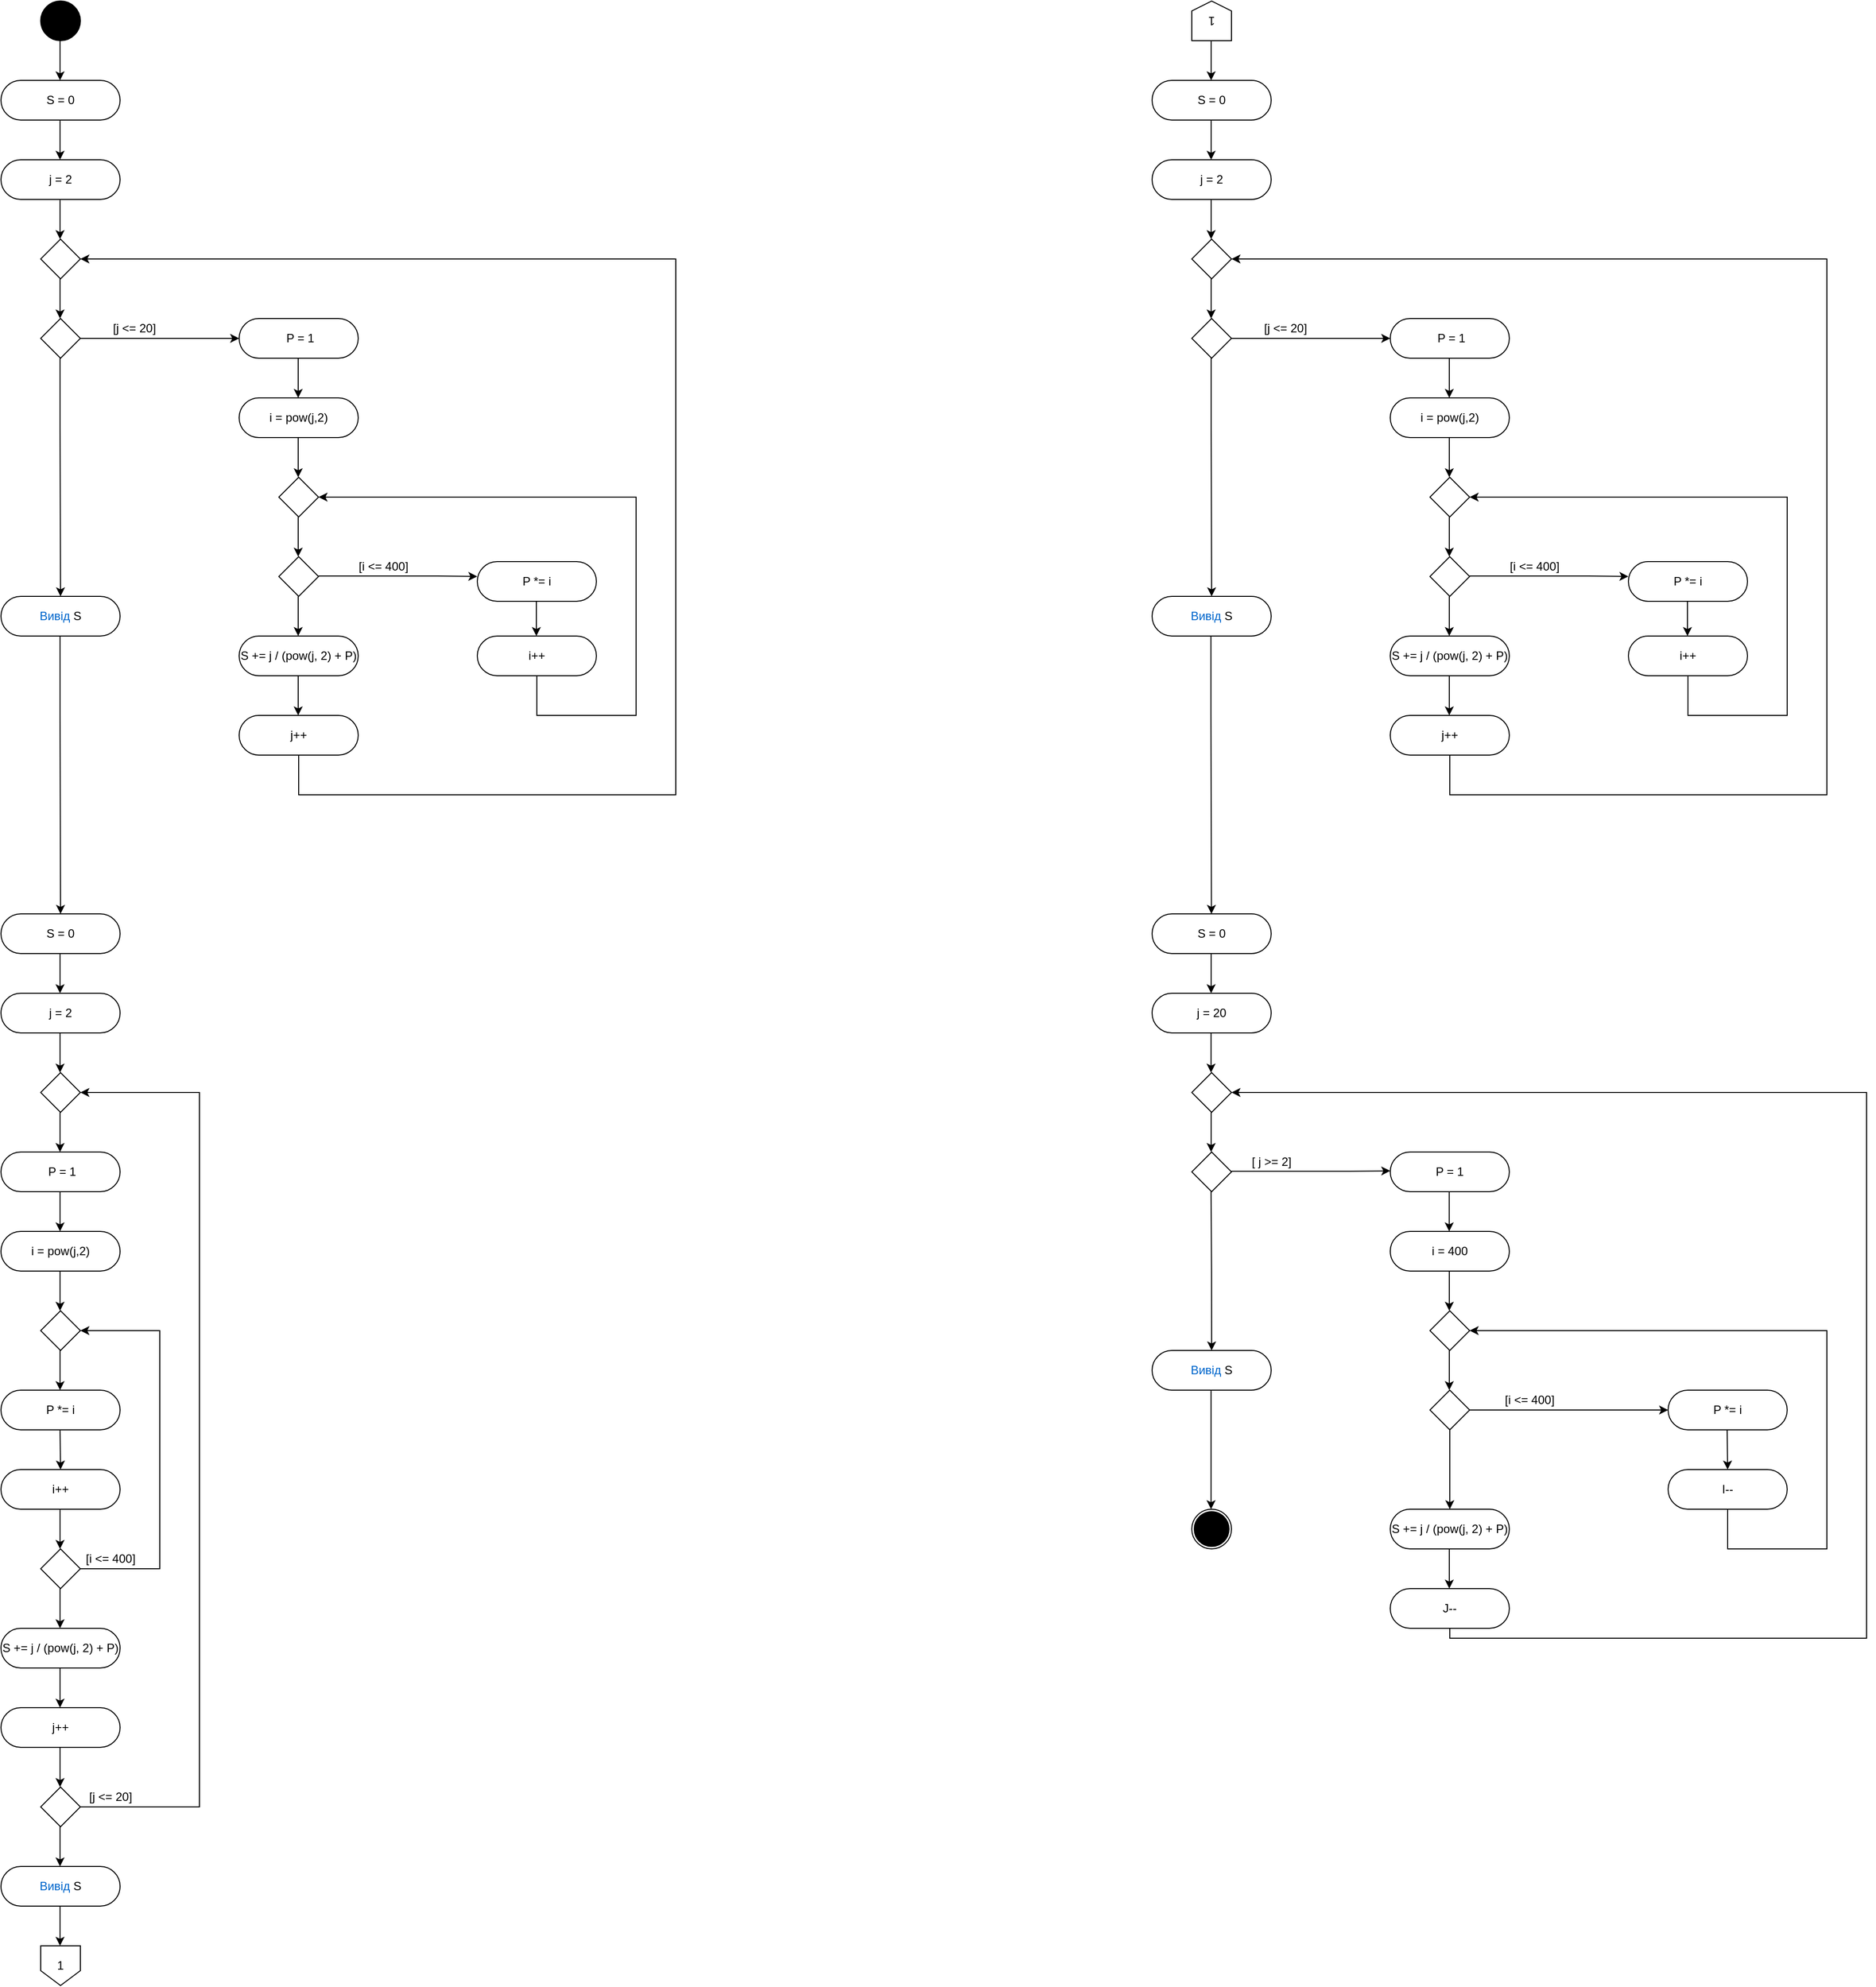<mxfile version="15.4.0" type="device"><diagram id="a9-K6My8Ut_JIAyKdn0h" name="Сторінка-1"><mxGraphModel dx="3408" dy="1976" grid="1" gridSize="10" guides="1" tooltips="1" connect="1" arrows="1" fold="1" page="1" pageScale="1" pageWidth="827" pageHeight="1169" background="#FFFFFF" math="0" shadow="0"><root><mxCell id="0"/><mxCell id="1" parent="0"/><mxCell id="Vi1KYFfJIV9rTQ2x334L-134" value="" style="group" vertex="1" connectable="0" parent="1"><mxGeometry x="280" y="-3.553e-15" width="1880" height="2000" as="geometry"/></mxCell><mxCell id="Vi1KYFfJIV9rTQ2x334L-1" value="" style="ellipse;whiteSpace=wrap;html=1;aspect=fixed;fillColor=#000000;" vertex="1" parent="Vi1KYFfJIV9rTQ2x334L-134"><mxGeometry x="40" y="3.553e-15" width="40" height="40" as="geometry"/></mxCell><mxCell id="Vi1KYFfJIV9rTQ2x334L-2" value="" style="endArrow=classic;html=1;rounded=0;edgeStyle=orthogonalEdgeStyle;" edge="1" parent="Vi1KYFfJIV9rTQ2x334L-134"><mxGeometry width="50" height="50" relative="1" as="geometry"><mxPoint x="59.5" y="40" as="sourcePoint"/><mxPoint x="59.5" y="80" as="targetPoint"/></mxGeometry></mxCell><mxCell id="Vi1KYFfJIV9rTQ2x334L-3" value="S = 0" style="rounded=1;whiteSpace=wrap;html=1;arcSize=50;" vertex="1" parent="Vi1KYFfJIV9rTQ2x334L-134"><mxGeometry y="80" width="120" height="40" as="geometry"/></mxCell><mxCell id="Vi1KYFfJIV9rTQ2x334L-4" value="" style="endArrow=classic;html=1;rounded=0;edgeStyle=orthogonalEdgeStyle;" edge="1" parent="Vi1KYFfJIV9rTQ2x334L-134"><mxGeometry width="50" height="50" relative="1" as="geometry"><mxPoint x="59.5" y="120" as="sourcePoint"/><mxPoint x="59.5" y="160" as="targetPoint"/></mxGeometry></mxCell><mxCell id="Vi1KYFfJIV9rTQ2x334L-5" value="j = 2" style="rounded=1;whiteSpace=wrap;html=1;arcSize=50;" vertex="1" parent="Vi1KYFfJIV9rTQ2x334L-134"><mxGeometry y="160" width="120" height="40" as="geometry"/></mxCell><mxCell id="Vi1KYFfJIV9rTQ2x334L-6" value="" style="endArrow=classic;html=1;rounded=0;edgeStyle=orthogonalEdgeStyle;" edge="1" parent="Vi1KYFfJIV9rTQ2x334L-134"><mxGeometry width="50" height="50" relative="1" as="geometry"><mxPoint x="59.5" y="200" as="sourcePoint"/><mxPoint x="59.5" y="240" as="targetPoint"/></mxGeometry></mxCell><mxCell id="Vi1KYFfJIV9rTQ2x334L-8" value="" style="rhombus;whiteSpace=wrap;html=1;" vertex="1" parent="Vi1KYFfJIV9rTQ2x334L-134"><mxGeometry x="40" y="240" width="40" height="40" as="geometry"/></mxCell><mxCell id="Vi1KYFfJIV9rTQ2x334L-11" value="" style="endArrow=classic;html=1;rounded=0;edgeStyle=orthogonalEdgeStyle;" edge="1" parent="Vi1KYFfJIV9rTQ2x334L-134"><mxGeometry width="50" height="50" relative="1" as="geometry"><mxPoint x="59.5" y="280" as="sourcePoint"/><mxPoint x="59.5" y="320" as="targetPoint"/></mxGeometry></mxCell><mxCell id="Vi1KYFfJIV9rTQ2x334L-12" value="" style="rhombus;whiteSpace=wrap;html=1;" vertex="1" parent="Vi1KYFfJIV9rTQ2x334L-134"><mxGeometry x="40" y="320" width="40" height="40" as="geometry"/></mxCell><mxCell id="Vi1KYFfJIV9rTQ2x334L-13" value="" style="endArrow=classic;html=1;rounded=0;edgeStyle=orthogonalEdgeStyle;" edge="1" parent="Vi1KYFfJIV9rTQ2x334L-134"><mxGeometry width="50" height="50" relative="1" as="geometry"><mxPoint x="80" y="340" as="sourcePoint"/><mxPoint x="240" y="340" as="targetPoint"/></mxGeometry></mxCell><mxCell id="Vi1KYFfJIV9rTQ2x334L-14" value="[j &amp;lt;= 20]" style="text;html=1;align=center;verticalAlign=middle;resizable=0;points=[];autosize=1;strokeColor=none;fillColor=none;" vertex="1" parent="Vi1KYFfJIV9rTQ2x334L-134"><mxGeometry x="104" y="320" width="60" height="20" as="geometry"/></mxCell><mxCell id="Vi1KYFfJIV9rTQ2x334L-15" value="&amp;nbsp;P = 1" style="rounded=1;whiteSpace=wrap;html=1;arcSize=50;" vertex="1" parent="Vi1KYFfJIV9rTQ2x334L-134"><mxGeometry x="240" y="320" width="120" height="40" as="geometry"/></mxCell><mxCell id="Vi1KYFfJIV9rTQ2x334L-16" value="" style="endArrow=classic;html=1;rounded=0;edgeStyle=orthogonalEdgeStyle;" edge="1" parent="Vi1KYFfJIV9rTQ2x334L-134"><mxGeometry width="50" height="50" relative="1" as="geometry"><mxPoint x="299.5" y="360" as="sourcePoint"/><mxPoint x="299.5" y="400" as="targetPoint"/></mxGeometry></mxCell><mxCell id="Vi1KYFfJIV9rTQ2x334L-17" value="i = pow(j,2)" style="rounded=1;whiteSpace=wrap;html=1;arcSize=50;" vertex="1" parent="Vi1KYFfJIV9rTQ2x334L-134"><mxGeometry x="240" y="400" width="120" height="40" as="geometry"/></mxCell><mxCell id="Vi1KYFfJIV9rTQ2x334L-18" value="" style="endArrow=classic;html=1;rounded=0;edgeStyle=orthogonalEdgeStyle;" edge="1" parent="Vi1KYFfJIV9rTQ2x334L-134"><mxGeometry width="50" height="50" relative="1" as="geometry"><mxPoint x="299.5" y="440" as="sourcePoint"/><mxPoint x="299.5" y="480" as="targetPoint"/></mxGeometry></mxCell><mxCell id="Vi1KYFfJIV9rTQ2x334L-19" value="" style="rhombus;whiteSpace=wrap;html=1;" vertex="1" parent="Vi1KYFfJIV9rTQ2x334L-134"><mxGeometry x="280" y="480" width="40" height="40" as="geometry"/></mxCell><mxCell id="Vi1KYFfJIV9rTQ2x334L-20" value="" style="endArrow=classic;html=1;rounded=0;edgeStyle=orthogonalEdgeStyle;" edge="1" parent="Vi1KYFfJIV9rTQ2x334L-134"><mxGeometry width="50" height="50" relative="1" as="geometry"><mxPoint x="299.5" y="520" as="sourcePoint"/><mxPoint x="299.5" y="560" as="targetPoint"/></mxGeometry></mxCell><mxCell id="Vi1KYFfJIV9rTQ2x334L-21" value="" style="rhombus;whiteSpace=wrap;html=1;" vertex="1" parent="Vi1KYFfJIV9rTQ2x334L-134"><mxGeometry x="280" y="560" width="40" height="40" as="geometry"/></mxCell><mxCell id="Vi1KYFfJIV9rTQ2x334L-22" value="" style="endArrow=classic;html=1;rounded=0;edgeStyle=orthogonalEdgeStyle;" edge="1" parent="Vi1KYFfJIV9rTQ2x334L-134"><mxGeometry width="50" height="50" relative="1" as="geometry"><mxPoint x="320" y="579.5" as="sourcePoint"/><mxPoint x="480" y="580" as="targetPoint"/><Array as="points"><mxPoint x="440" y="580"/><mxPoint x="440" y="580"/></Array></mxGeometry></mxCell><mxCell id="Vi1KYFfJIV9rTQ2x334L-23" value="[i &amp;lt;= 400]" style="text;html=1;align=center;verticalAlign=middle;resizable=0;points=[];autosize=1;strokeColor=none;fillColor=none;" vertex="1" parent="Vi1KYFfJIV9rTQ2x334L-134"><mxGeometry x="350" y="560" width="70" height="20" as="geometry"/></mxCell><mxCell id="Vi1KYFfJIV9rTQ2x334L-24" value="P *= i" style="rounded=1;whiteSpace=wrap;html=1;arcSize=50;" vertex="1" parent="Vi1KYFfJIV9rTQ2x334L-134"><mxGeometry x="480" y="565" width="120" height="40" as="geometry"/></mxCell><mxCell id="Vi1KYFfJIV9rTQ2x334L-25" value="" style="endArrow=classic;html=1;rounded=0;edgeStyle=orthogonalEdgeStyle;" edge="1" parent="Vi1KYFfJIV9rTQ2x334L-134"><mxGeometry width="50" height="50" relative="1" as="geometry"><mxPoint x="539.5" y="605" as="sourcePoint"/><mxPoint x="539.5" y="640" as="targetPoint"/></mxGeometry></mxCell><mxCell id="Vi1KYFfJIV9rTQ2x334L-26" value="i++" style="rounded=1;whiteSpace=wrap;html=1;arcSize=50;" vertex="1" parent="Vi1KYFfJIV9rTQ2x334L-134"><mxGeometry x="480" y="640" width="120" height="40" as="geometry"/></mxCell><mxCell id="Vi1KYFfJIV9rTQ2x334L-27" value="" style="endArrow=classic;html=1;rounded=0;edgeStyle=orthogonalEdgeStyle;exitX=0.5;exitY=1;exitDx=0;exitDy=0;entryX=1;entryY=0.5;entryDx=0;entryDy=0;" edge="1" parent="Vi1KYFfJIV9rTQ2x334L-134" source="Vi1KYFfJIV9rTQ2x334L-26" target="Vi1KYFfJIV9rTQ2x334L-19"><mxGeometry width="50" height="50" relative="1" as="geometry"><mxPoint x="560" y="730" as="sourcePoint"/><mxPoint x="630" y="500" as="targetPoint"/><Array as="points"><mxPoint x="540" y="720"/><mxPoint x="640" y="720"/><mxPoint x="640" y="500"/></Array></mxGeometry></mxCell><mxCell id="Vi1KYFfJIV9rTQ2x334L-28" value="" style="endArrow=classic;html=1;rounded=0;edgeStyle=orthogonalEdgeStyle;" edge="1" parent="Vi1KYFfJIV9rTQ2x334L-134"><mxGeometry width="50" height="50" relative="1" as="geometry"><mxPoint x="299.5" y="600" as="sourcePoint"/><mxPoint x="299.5" y="640" as="targetPoint"/></mxGeometry></mxCell><mxCell id="Vi1KYFfJIV9rTQ2x334L-29" value="S += j / (pow(j, 2) + P)" style="rounded=1;whiteSpace=wrap;html=1;arcSize=50;" vertex="1" parent="Vi1KYFfJIV9rTQ2x334L-134"><mxGeometry x="240" y="640" width="120" height="40" as="geometry"/></mxCell><mxCell id="Vi1KYFfJIV9rTQ2x334L-30" value="" style="endArrow=classic;html=1;rounded=0;edgeStyle=orthogonalEdgeStyle;" edge="1" parent="Vi1KYFfJIV9rTQ2x334L-134"><mxGeometry width="50" height="50" relative="1" as="geometry"><mxPoint x="299.5" y="680" as="sourcePoint"/><mxPoint x="299.5" y="720" as="targetPoint"/></mxGeometry></mxCell><mxCell id="Vi1KYFfJIV9rTQ2x334L-31" value="j++" style="rounded=1;whiteSpace=wrap;html=1;arcSize=50;" vertex="1" parent="Vi1KYFfJIV9rTQ2x334L-134"><mxGeometry x="240" y="720" width="120" height="40" as="geometry"/></mxCell><mxCell id="Vi1KYFfJIV9rTQ2x334L-32" value="" style="endArrow=classic;html=1;rounded=0;edgeStyle=orthogonalEdgeStyle;entryX=1;entryY=0.5;entryDx=0;entryDy=0;" edge="1" parent="Vi1KYFfJIV9rTQ2x334L-134" target="Vi1KYFfJIV9rTQ2x334L-8"><mxGeometry width="50" height="50" relative="1" as="geometry"><mxPoint x="300" y="760" as="sourcePoint"/><mxPoint x="680" y="260" as="targetPoint"/><Array as="points"><mxPoint x="300" y="800"/><mxPoint x="680" y="800"/><mxPoint x="680" y="260"/></Array></mxGeometry></mxCell><mxCell id="Vi1KYFfJIV9rTQ2x334L-33" value="" style="endArrow=classic;html=1;rounded=0;edgeStyle=orthogonalEdgeStyle;" edge="1" parent="Vi1KYFfJIV9rTQ2x334L-134"><mxGeometry width="50" height="50" relative="1" as="geometry"><mxPoint x="59.5" y="360" as="sourcePoint"/><mxPoint x="60" y="600" as="targetPoint"/><Array as="points"><mxPoint x="60" y="430"/><mxPoint x="60" y="430"/></Array></mxGeometry></mxCell><mxCell id="Vi1KYFfJIV9rTQ2x334L-34" value="&lt;font color=&quot;#0066cc&quot;&gt;Вивід &lt;/font&gt;S" style="rounded=1;whiteSpace=wrap;html=1;arcSize=50;" vertex="1" parent="Vi1KYFfJIV9rTQ2x334L-134"><mxGeometry y="600" width="120" height="40" as="geometry"/></mxCell><mxCell id="Vi1KYFfJIV9rTQ2x334L-35" value="" style="endArrow=classic;html=1;rounded=0;edgeStyle=orthogonalEdgeStyle;" edge="1" parent="Vi1KYFfJIV9rTQ2x334L-134"><mxGeometry width="50" height="50" relative="1" as="geometry"><mxPoint x="59.5" y="640" as="sourcePoint"/><mxPoint x="60" y="920" as="targetPoint"/><Array as="points"><mxPoint x="60" y="720"/><mxPoint x="60" y="720"/></Array></mxGeometry></mxCell><mxCell id="Vi1KYFfJIV9rTQ2x334L-36" value="S = 0" style="rounded=1;whiteSpace=wrap;html=1;arcSize=50;" vertex="1" parent="Vi1KYFfJIV9rTQ2x334L-134"><mxGeometry y="920" width="120" height="40" as="geometry"/></mxCell><mxCell id="Vi1KYFfJIV9rTQ2x334L-37" value="" style="endArrow=classic;html=1;rounded=0;edgeStyle=orthogonalEdgeStyle;" edge="1" parent="Vi1KYFfJIV9rTQ2x334L-134"><mxGeometry width="50" height="50" relative="1" as="geometry"><mxPoint x="59.5" y="960" as="sourcePoint"/><mxPoint x="59.5" y="1000" as="targetPoint"/></mxGeometry></mxCell><mxCell id="Vi1KYFfJIV9rTQ2x334L-38" value="j = 2" style="rounded=1;whiteSpace=wrap;html=1;arcSize=50;" vertex="1" parent="Vi1KYFfJIV9rTQ2x334L-134"><mxGeometry y="1000" width="120" height="40" as="geometry"/></mxCell><mxCell id="Vi1KYFfJIV9rTQ2x334L-39" value="" style="endArrow=classic;html=1;rounded=0;edgeStyle=orthogonalEdgeStyle;" edge="1" parent="Vi1KYFfJIV9rTQ2x334L-134"><mxGeometry width="50" height="50" relative="1" as="geometry"><mxPoint x="59.5" y="1040" as="sourcePoint"/><mxPoint x="59.5" y="1080" as="targetPoint"/></mxGeometry></mxCell><mxCell id="Vi1KYFfJIV9rTQ2x334L-40" value="" style="rhombus;whiteSpace=wrap;html=1;" vertex="1" parent="Vi1KYFfJIV9rTQ2x334L-134"><mxGeometry x="40" y="1080" width="40" height="40" as="geometry"/></mxCell><mxCell id="Vi1KYFfJIV9rTQ2x334L-42" value="" style="endArrow=classic;html=1;rounded=0;edgeStyle=orthogonalEdgeStyle;" edge="1" parent="Vi1KYFfJIV9rTQ2x334L-134"><mxGeometry width="50" height="50" relative="1" as="geometry"><mxPoint x="59.5" y="1120" as="sourcePoint"/><mxPoint x="59.5" y="1160" as="targetPoint"/></mxGeometry></mxCell><mxCell id="Vi1KYFfJIV9rTQ2x334L-43" value="&amp;nbsp;P = 1" style="rounded=1;whiteSpace=wrap;html=1;arcSize=50;" vertex="1" parent="Vi1KYFfJIV9rTQ2x334L-134"><mxGeometry y="1160" width="120" height="40" as="geometry"/></mxCell><mxCell id="Vi1KYFfJIV9rTQ2x334L-44" value="" style="endArrow=classic;html=1;rounded=0;edgeStyle=orthogonalEdgeStyle;" edge="1" parent="Vi1KYFfJIV9rTQ2x334L-134"><mxGeometry width="50" height="50" relative="1" as="geometry"><mxPoint x="59.5" y="1200" as="sourcePoint"/><mxPoint x="59.5" y="1240" as="targetPoint"/></mxGeometry></mxCell><mxCell id="Vi1KYFfJIV9rTQ2x334L-45" value="i = pow(j,2)" style="rounded=1;whiteSpace=wrap;html=1;arcSize=50;" vertex="1" parent="Vi1KYFfJIV9rTQ2x334L-134"><mxGeometry y="1240" width="120" height="40" as="geometry"/></mxCell><mxCell id="Vi1KYFfJIV9rTQ2x334L-46" value="" style="endArrow=classic;html=1;rounded=0;edgeStyle=orthogonalEdgeStyle;" edge="1" parent="Vi1KYFfJIV9rTQ2x334L-134"><mxGeometry width="50" height="50" relative="1" as="geometry"><mxPoint x="59.5" y="1280" as="sourcePoint"/><mxPoint x="59.5" y="1320" as="targetPoint"/></mxGeometry></mxCell><mxCell id="Vi1KYFfJIV9rTQ2x334L-47" value="" style="rhombus;whiteSpace=wrap;html=1;" vertex="1" parent="Vi1KYFfJIV9rTQ2x334L-134"><mxGeometry x="40" y="1320" width="40" height="40" as="geometry"/></mxCell><mxCell id="Vi1KYFfJIV9rTQ2x334L-48" value="P *= i" style="rounded=1;whiteSpace=wrap;html=1;arcSize=50;" vertex="1" parent="Vi1KYFfJIV9rTQ2x334L-134"><mxGeometry y="1400" width="120" height="40" as="geometry"/></mxCell><mxCell id="Vi1KYFfJIV9rTQ2x334L-49" value="" style="endArrow=classic;html=1;rounded=0;edgeStyle=orthogonalEdgeStyle;entryX=0.5;entryY=0;entryDx=0;entryDy=0;" edge="1" parent="Vi1KYFfJIV9rTQ2x334L-134" target="Vi1KYFfJIV9rTQ2x334L-50"><mxGeometry width="50" height="50" relative="1" as="geometry"><mxPoint x="59.5" y="1440" as="sourcePoint"/><mxPoint x="59.5" y="1475" as="targetPoint"/></mxGeometry></mxCell><mxCell id="Vi1KYFfJIV9rTQ2x334L-50" value="i++" style="rounded=1;whiteSpace=wrap;html=1;arcSize=50;" vertex="1" parent="Vi1KYFfJIV9rTQ2x334L-134"><mxGeometry y="1480" width="120" height="40" as="geometry"/></mxCell><mxCell id="Vi1KYFfJIV9rTQ2x334L-51" value="" style="endArrow=classic;html=1;rounded=0;edgeStyle=orthogonalEdgeStyle;" edge="1" parent="Vi1KYFfJIV9rTQ2x334L-134"><mxGeometry width="50" height="50" relative="1" as="geometry"><mxPoint x="59.5" y="1360" as="sourcePoint"/><mxPoint x="59.5" y="1400" as="targetPoint"/></mxGeometry></mxCell><mxCell id="Vi1KYFfJIV9rTQ2x334L-52" value="" style="endArrow=classic;html=1;rounded=0;edgeStyle=orthogonalEdgeStyle;" edge="1" parent="Vi1KYFfJIV9rTQ2x334L-134"><mxGeometry width="50" height="50" relative="1" as="geometry"><mxPoint x="59.5" y="1520" as="sourcePoint"/><mxPoint x="59.5" y="1560" as="targetPoint"/></mxGeometry></mxCell><mxCell id="Vi1KYFfJIV9rTQ2x334L-53" value="" style="rhombus;whiteSpace=wrap;html=1;" vertex="1" parent="Vi1KYFfJIV9rTQ2x334L-134"><mxGeometry x="40" y="1560" width="40" height="40" as="geometry"/></mxCell><mxCell id="Vi1KYFfJIV9rTQ2x334L-54" value="" style="endArrow=classic;html=1;rounded=0;edgeStyle=orthogonalEdgeStyle;entryX=1;entryY=0.5;entryDx=0;entryDy=0;" edge="1" parent="Vi1KYFfJIV9rTQ2x334L-134" target="Vi1KYFfJIV9rTQ2x334L-47"><mxGeometry width="50" height="50" relative="1" as="geometry"><mxPoint x="80" y="1580" as="sourcePoint"/><mxPoint x="130" y="1530" as="targetPoint"/><Array as="points"><mxPoint x="160" y="1580"/><mxPoint x="160" y="1340"/></Array></mxGeometry></mxCell><mxCell id="Vi1KYFfJIV9rTQ2x334L-55" value="[i &amp;lt;= 400]" style="text;html=1;align=center;verticalAlign=middle;resizable=0;points=[];autosize=1;strokeColor=none;fillColor=none;" vertex="1" parent="Vi1KYFfJIV9rTQ2x334L-134"><mxGeometry x="75" y="1560" width="70" height="20" as="geometry"/></mxCell><mxCell id="Vi1KYFfJIV9rTQ2x334L-56" value="" style="endArrow=classic;html=1;rounded=0;edgeStyle=orthogonalEdgeStyle;" edge="1" parent="Vi1KYFfJIV9rTQ2x334L-134"><mxGeometry width="50" height="50" relative="1" as="geometry"><mxPoint x="59.5" y="1600" as="sourcePoint"/><mxPoint x="59.5" y="1640" as="targetPoint"/></mxGeometry></mxCell><mxCell id="Vi1KYFfJIV9rTQ2x334L-57" value="S += j / (pow(j, 2) + P)" style="rounded=1;whiteSpace=wrap;html=1;arcSize=50;" vertex="1" parent="Vi1KYFfJIV9rTQ2x334L-134"><mxGeometry y="1640" width="120" height="40" as="geometry"/></mxCell><mxCell id="Vi1KYFfJIV9rTQ2x334L-58" value="" style="endArrow=classic;html=1;rounded=0;edgeStyle=orthogonalEdgeStyle;" edge="1" parent="Vi1KYFfJIV9rTQ2x334L-134"><mxGeometry width="50" height="50" relative="1" as="geometry"><mxPoint x="59.5" y="1680" as="sourcePoint"/><mxPoint x="59.5" y="1720" as="targetPoint"/></mxGeometry></mxCell><mxCell id="Vi1KYFfJIV9rTQ2x334L-59" value="j++" style="rounded=1;whiteSpace=wrap;html=1;arcSize=50;" vertex="1" parent="Vi1KYFfJIV9rTQ2x334L-134"><mxGeometry y="1720" width="120" height="40" as="geometry"/></mxCell><mxCell id="Vi1KYFfJIV9rTQ2x334L-60" value="" style="endArrow=classic;html=1;rounded=0;edgeStyle=orthogonalEdgeStyle;" edge="1" parent="Vi1KYFfJIV9rTQ2x334L-134"><mxGeometry width="50" height="50" relative="1" as="geometry"><mxPoint x="59.5" y="1760" as="sourcePoint"/><mxPoint x="59.5" y="1800" as="targetPoint"/></mxGeometry></mxCell><mxCell id="Vi1KYFfJIV9rTQ2x334L-61" value="" style="rhombus;whiteSpace=wrap;html=1;" vertex="1" parent="Vi1KYFfJIV9rTQ2x334L-134"><mxGeometry x="40" y="1800" width="40" height="40" as="geometry"/></mxCell><mxCell id="Vi1KYFfJIV9rTQ2x334L-62" value="[j &amp;lt;= 20]" style="text;html=1;align=center;verticalAlign=middle;resizable=0;points=[];autosize=1;strokeColor=none;fillColor=none;" vertex="1" parent="Vi1KYFfJIV9rTQ2x334L-134"><mxGeometry x="80" y="1800" width="60" height="20" as="geometry"/></mxCell><mxCell id="Vi1KYFfJIV9rTQ2x334L-63" value="" style="endArrow=classic;html=1;rounded=0;edgeStyle=orthogonalEdgeStyle;entryX=1;entryY=0.5;entryDx=0;entryDy=0;" edge="1" parent="Vi1KYFfJIV9rTQ2x334L-134" target="Vi1KYFfJIV9rTQ2x334L-40"><mxGeometry width="50" height="50" relative="1" as="geometry"><mxPoint x="80" y="1820" as="sourcePoint"/><mxPoint x="130" y="1770" as="targetPoint"/><Array as="points"><mxPoint x="200" y="1820"/><mxPoint x="200" y="1100"/></Array></mxGeometry></mxCell><mxCell id="Vi1KYFfJIV9rTQ2x334L-64" value="&lt;font color=&quot;#0066cc&quot;&gt;Вивід &lt;/font&gt;S" style="rounded=1;whiteSpace=wrap;html=1;arcSize=50;" vertex="1" parent="Vi1KYFfJIV9rTQ2x334L-134"><mxGeometry y="1880" width="120" height="40" as="geometry"/></mxCell><mxCell id="Vi1KYFfJIV9rTQ2x334L-66" value="" style="endArrow=classic;html=1;rounded=0;edgeStyle=orthogonalEdgeStyle;" edge="1" parent="Vi1KYFfJIV9rTQ2x334L-134"><mxGeometry width="50" height="50" relative="1" as="geometry"><mxPoint x="59.5" y="1840" as="sourcePoint"/><mxPoint x="59.5" y="1880" as="targetPoint"/></mxGeometry></mxCell><mxCell id="Vi1KYFfJIV9rTQ2x334L-67" value="" style="endArrow=classic;html=1;rounded=0;edgeStyle=orthogonalEdgeStyle;" edge="1" parent="Vi1KYFfJIV9rTQ2x334L-134"><mxGeometry width="50" height="50" relative="1" as="geometry"><mxPoint x="59.5" y="1920" as="sourcePoint"/><mxPoint x="59.5" y="1960" as="targetPoint"/></mxGeometry></mxCell><mxCell id="Vi1KYFfJIV9rTQ2x334L-68" value="1" style="shape=offPageConnector;whiteSpace=wrap;html=1;" vertex="1" parent="Vi1KYFfJIV9rTQ2x334L-134"><mxGeometry x="40" y="1960" width="40" height="40" as="geometry"/></mxCell><mxCell id="Vi1KYFfJIV9rTQ2x334L-69" value="1" style="shape=offPageConnector;whiteSpace=wrap;html=1;size=0.25;rotation=-180;" vertex="1" parent="Vi1KYFfJIV9rTQ2x334L-134"><mxGeometry x="1200" y="3.553e-15" width="40" height="40" as="geometry"/></mxCell><mxCell id="Vi1KYFfJIV9rTQ2x334L-70" value="" style="endArrow=classic;html=1;rounded=0;edgeStyle=orthogonalEdgeStyle;" edge="1" parent="Vi1KYFfJIV9rTQ2x334L-134"><mxGeometry width="50" height="50" relative="1" as="geometry"><mxPoint x="1219.5" y="40" as="sourcePoint"/><mxPoint x="1219.5" y="80" as="targetPoint"/></mxGeometry></mxCell><mxCell id="Vi1KYFfJIV9rTQ2x334L-71" value="S = 0" style="rounded=1;whiteSpace=wrap;html=1;arcSize=50;" vertex="1" parent="Vi1KYFfJIV9rTQ2x334L-134"><mxGeometry x="1160" y="80" width="120" height="40" as="geometry"/></mxCell><mxCell id="Vi1KYFfJIV9rTQ2x334L-72" value="" style="endArrow=classic;html=1;rounded=0;edgeStyle=orthogonalEdgeStyle;" edge="1" parent="Vi1KYFfJIV9rTQ2x334L-134"><mxGeometry width="50" height="50" relative="1" as="geometry"><mxPoint x="1219.5" y="120" as="sourcePoint"/><mxPoint x="1219.5" y="160" as="targetPoint"/></mxGeometry></mxCell><mxCell id="Vi1KYFfJIV9rTQ2x334L-73" value="j = 2" style="rounded=1;whiteSpace=wrap;html=1;arcSize=50;" vertex="1" parent="Vi1KYFfJIV9rTQ2x334L-134"><mxGeometry x="1160" y="160" width="120" height="40" as="geometry"/></mxCell><mxCell id="Vi1KYFfJIV9rTQ2x334L-74" value="" style="endArrow=classic;html=1;rounded=0;edgeStyle=orthogonalEdgeStyle;" edge="1" parent="Vi1KYFfJIV9rTQ2x334L-134"><mxGeometry width="50" height="50" relative="1" as="geometry"><mxPoint x="1219.5" y="200" as="sourcePoint"/><mxPoint x="1219.5" y="240" as="targetPoint"/></mxGeometry></mxCell><mxCell id="Vi1KYFfJIV9rTQ2x334L-75" value="" style="rhombus;whiteSpace=wrap;html=1;" vertex="1" parent="Vi1KYFfJIV9rTQ2x334L-134"><mxGeometry x="1200" y="240" width="40" height="40" as="geometry"/></mxCell><mxCell id="Vi1KYFfJIV9rTQ2x334L-76" value="" style="endArrow=classic;html=1;rounded=0;edgeStyle=orthogonalEdgeStyle;" edge="1" parent="Vi1KYFfJIV9rTQ2x334L-134"><mxGeometry width="50" height="50" relative="1" as="geometry"><mxPoint x="1219.5" y="280" as="sourcePoint"/><mxPoint x="1219.5" y="320" as="targetPoint"/></mxGeometry></mxCell><mxCell id="Vi1KYFfJIV9rTQ2x334L-77" value="" style="rhombus;whiteSpace=wrap;html=1;" vertex="1" parent="Vi1KYFfJIV9rTQ2x334L-134"><mxGeometry x="1200" y="320" width="40" height="40" as="geometry"/></mxCell><mxCell id="Vi1KYFfJIV9rTQ2x334L-78" value="" style="endArrow=classic;html=1;rounded=0;edgeStyle=orthogonalEdgeStyle;" edge="1" parent="Vi1KYFfJIV9rTQ2x334L-134"><mxGeometry width="50" height="50" relative="1" as="geometry"><mxPoint x="1240" y="340" as="sourcePoint"/><mxPoint x="1400" y="340" as="targetPoint"/></mxGeometry></mxCell><mxCell id="Vi1KYFfJIV9rTQ2x334L-79" value="[j &amp;lt;= 20]" style="text;html=1;align=center;verticalAlign=middle;resizable=0;points=[];autosize=1;strokeColor=none;fillColor=none;" vertex="1" parent="Vi1KYFfJIV9rTQ2x334L-134"><mxGeometry x="1264" y="320" width="60" height="20" as="geometry"/></mxCell><mxCell id="Vi1KYFfJIV9rTQ2x334L-80" value="&amp;nbsp;P = 1" style="rounded=1;whiteSpace=wrap;html=1;arcSize=50;" vertex="1" parent="Vi1KYFfJIV9rTQ2x334L-134"><mxGeometry x="1400" y="320" width="120" height="40" as="geometry"/></mxCell><mxCell id="Vi1KYFfJIV9rTQ2x334L-81" value="" style="endArrow=classic;html=1;rounded=0;edgeStyle=orthogonalEdgeStyle;" edge="1" parent="Vi1KYFfJIV9rTQ2x334L-134"><mxGeometry width="50" height="50" relative="1" as="geometry"><mxPoint x="1459.5" y="360" as="sourcePoint"/><mxPoint x="1459.5" y="400" as="targetPoint"/></mxGeometry></mxCell><mxCell id="Vi1KYFfJIV9rTQ2x334L-82" value="i = pow(j,2)" style="rounded=1;whiteSpace=wrap;html=1;arcSize=50;" vertex="1" parent="Vi1KYFfJIV9rTQ2x334L-134"><mxGeometry x="1400" y="400" width="120" height="40" as="geometry"/></mxCell><mxCell id="Vi1KYFfJIV9rTQ2x334L-83" value="" style="endArrow=classic;html=1;rounded=0;edgeStyle=orthogonalEdgeStyle;" edge="1" parent="Vi1KYFfJIV9rTQ2x334L-134"><mxGeometry width="50" height="50" relative="1" as="geometry"><mxPoint x="1459.5" y="440" as="sourcePoint"/><mxPoint x="1459.5" y="480" as="targetPoint"/></mxGeometry></mxCell><mxCell id="Vi1KYFfJIV9rTQ2x334L-84" value="" style="rhombus;whiteSpace=wrap;html=1;" vertex="1" parent="Vi1KYFfJIV9rTQ2x334L-134"><mxGeometry x="1440" y="480" width="40" height="40" as="geometry"/></mxCell><mxCell id="Vi1KYFfJIV9rTQ2x334L-85" value="" style="endArrow=classic;html=1;rounded=0;edgeStyle=orthogonalEdgeStyle;" edge="1" parent="Vi1KYFfJIV9rTQ2x334L-134"><mxGeometry width="50" height="50" relative="1" as="geometry"><mxPoint x="1459.5" y="520" as="sourcePoint"/><mxPoint x="1459.5" y="560" as="targetPoint"/></mxGeometry></mxCell><mxCell id="Vi1KYFfJIV9rTQ2x334L-86" value="" style="rhombus;whiteSpace=wrap;html=1;" vertex="1" parent="Vi1KYFfJIV9rTQ2x334L-134"><mxGeometry x="1440" y="560" width="40" height="40" as="geometry"/></mxCell><mxCell id="Vi1KYFfJIV9rTQ2x334L-87" value="" style="endArrow=classic;html=1;rounded=0;edgeStyle=orthogonalEdgeStyle;" edge="1" parent="Vi1KYFfJIV9rTQ2x334L-134"><mxGeometry width="50" height="50" relative="1" as="geometry"><mxPoint x="1219.5" y="360" as="sourcePoint"/><mxPoint x="1220" y="600" as="targetPoint"/><Array as="points"><mxPoint x="1220" y="430"/><mxPoint x="1220" y="430"/></Array></mxGeometry></mxCell><mxCell id="Vi1KYFfJIV9rTQ2x334L-88" value="" style="endArrow=classic;html=1;rounded=0;edgeStyle=orthogonalEdgeStyle;" edge="1" parent="Vi1KYFfJIV9rTQ2x334L-134"><mxGeometry width="50" height="50" relative="1" as="geometry"><mxPoint x="1480" y="579.5" as="sourcePoint"/><mxPoint x="1640" y="580" as="targetPoint"/><Array as="points"><mxPoint x="1600" y="580"/><mxPoint x="1600" y="580"/></Array></mxGeometry></mxCell><mxCell id="Vi1KYFfJIV9rTQ2x334L-89" value="[i &amp;lt;= 400]" style="text;html=1;align=center;verticalAlign=middle;resizable=0;points=[];autosize=1;strokeColor=none;fillColor=none;" vertex="1" parent="Vi1KYFfJIV9rTQ2x334L-134"><mxGeometry x="1510" y="560" width="70" height="20" as="geometry"/></mxCell><mxCell id="Vi1KYFfJIV9rTQ2x334L-90" value="P *= i" style="rounded=1;whiteSpace=wrap;html=1;arcSize=50;" vertex="1" parent="Vi1KYFfJIV9rTQ2x334L-134"><mxGeometry x="1640" y="565" width="120" height="40" as="geometry"/></mxCell><mxCell id="Vi1KYFfJIV9rTQ2x334L-91" value="" style="endArrow=classic;html=1;rounded=0;edgeStyle=orthogonalEdgeStyle;" edge="1" parent="Vi1KYFfJIV9rTQ2x334L-134"><mxGeometry width="50" height="50" relative="1" as="geometry"><mxPoint x="1699.5" y="605" as="sourcePoint"/><mxPoint x="1699.5" y="640" as="targetPoint"/></mxGeometry></mxCell><mxCell id="Vi1KYFfJIV9rTQ2x334L-92" value="i++" style="rounded=1;whiteSpace=wrap;html=1;arcSize=50;" vertex="1" parent="Vi1KYFfJIV9rTQ2x334L-134"><mxGeometry x="1640" y="640" width="120" height="40" as="geometry"/></mxCell><mxCell id="Vi1KYFfJIV9rTQ2x334L-93" value="" style="endArrow=classic;html=1;rounded=0;edgeStyle=orthogonalEdgeStyle;exitX=0.5;exitY=1;exitDx=0;exitDy=0;entryX=1;entryY=0.5;entryDx=0;entryDy=0;" edge="1" parent="Vi1KYFfJIV9rTQ2x334L-134" source="Vi1KYFfJIV9rTQ2x334L-92"><mxGeometry width="50" height="50" relative="1" as="geometry"><mxPoint x="1720" y="730" as="sourcePoint"/><mxPoint x="1480" y="500" as="targetPoint"/><Array as="points"><mxPoint x="1700" y="720"/><mxPoint x="1800" y="720"/><mxPoint x="1800" y="500"/></Array></mxGeometry></mxCell><mxCell id="Vi1KYFfJIV9rTQ2x334L-94" value="" style="endArrow=classic;html=1;rounded=0;edgeStyle=orthogonalEdgeStyle;" edge="1" parent="Vi1KYFfJIV9rTQ2x334L-134"><mxGeometry width="50" height="50" relative="1" as="geometry"><mxPoint x="1459.5" y="600" as="sourcePoint"/><mxPoint x="1459.5" y="640" as="targetPoint"/></mxGeometry></mxCell><mxCell id="Vi1KYFfJIV9rTQ2x334L-95" value="S += j / (pow(j, 2) + P)" style="rounded=1;whiteSpace=wrap;html=1;arcSize=50;" vertex="1" parent="Vi1KYFfJIV9rTQ2x334L-134"><mxGeometry x="1400" y="640" width="120" height="40" as="geometry"/></mxCell><mxCell id="Vi1KYFfJIV9rTQ2x334L-96" value="" style="endArrow=classic;html=1;rounded=0;edgeStyle=orthogonalEdgeStyle;" edge="1" parent="Vi1KYFfJIV9rTQ2x334L-134"><mxGeometry width="50" height="50" relative="1" as="geometry"><mxPoint x="1459.5" y="680" as="sourcePoint"/><mxPoint x="1459.5" y="720" as="targetPoint"/></mxGeometry></mxCell><mxCell id="Vi1KYFfJIV9rTQ2x334L-97" value="j++" style="rounded=1;whiteSpace=wrap;html=1;arcSize=50;" vertex="1" parent="Vi1KYFfJIV9rTQ2x334L-134"><mxGeometry x="1400" y="720" width="120" height="40" as="geometry"/></mxCell><mxCell id="Vi1KYFfJIV9rTQ2x334L-98" value="" style="endArrow=classic;html=1;rounded=0;edgeStyle=orthogonalEdgeStyle;entryX=1;entryY=0.5;entryDx=0;entryDy=0;" edge="1" parent="Vi1KYFfJIV9rTQ2x334L-134"><mxGeometry width="50" height="50" relative="1" as="geometry"><mxPoint x="1460" y="760.0" as="sourcePoint"/><mxPoint x="1240" y="260" as="targetPoint"/><Array as="points"><mxPoint x="1460" y="800"/><mxPoint x="1840" y="800"/><mxPoint x="1840" y="260"/></Array></mxGeometry></mxCell><mxCell id="Vi1KYFfJIV9rTQ2x334L-99" value="&lt;font color=&quot;#0066cc&quot;&gt;Вивід &lt;/font&gt;S" style="rounded=1;whiteSpace=wrap;html=1;arcSize=50;" vertex="1" parent="Vi1KYFfJIV9rTQ2x334L-134"><mxGeometry x="1160" y="600" width="120" height="40" as="geometry"/></mxCell><mxCell id="Vi1KYFfJIV9rTQ2x334L-100" value="" style="endArrow=classic;html=1;rounded=0;edgeStyle=orthogonalEdgeStyle;" edge="1" parent="Vi1KYFfJIV9rTQ2x334L-134"><mxGeometry width="50" height="50" relative="1" as="geometry"><mxPoint x="1219.29" y="640" as="sourcePoint"/><mxPoint x="1219.79" y="920.0" as="targetPoint"/><Array as="points"><mxPoint x="1219.79" y="720"/><mxPoint x="1219.79" y="720"/></Array></mxGeometry></mxCell><mxCell id="Vi1KYFfJIV9rTQ2x334L-101" value="S = 0" style="rounded=1;whiteSpace=wrap;html=1;arcSize=50;" vertex="1" parent="Vi1KYFfJIV9rTQ2x334L-134"><mxGeometry x="1160" y="920" width="120" height="40" as="geometry"/></mxCell><mxCell id="Vi1KYFfJIV9rTQ2x334L-102" value="" style="endArrow=classic;html=1;rounded=0;edgeStyle=orthogonalEdgeStyle;" edge="1" parent="Vi1KYFfJIV9rTQ2x334L-134"><mxGeometry width="50" height="50" relative="1" as="geometry"><mxPoint x="1219.5" y="960.0" as="sourcePoint"/><mxPoint x="1219.5" y="1000.0" as="targetPoint"/></mxGeometry></mxCell><mxCell id="Vi1KYFfJIV9rTQ2x334L-103" value="j = 20" style="rounded=1;whiteSpace=wrap;html=1;arcSize=50;" vertex="1" parent="Vi1KYFfJIV9rTQ2x334L-134"><mxGeometry x="1160" y="1000" width="120" height="40" as="geometry"/></mxCell><mxCell id="Vi1KYFfJIV9rTQ2x334L-104" value="" style="endArrow=classic;html=1;rounded=0;edgeStyle=orthogonalEdgeStyle;" edge="1" parent="Vi1KYFfJIV9rTQ2x334L-134"><mxGeometry width="50" height="50" relative="1" as="geometry"><mxPoint x="1459.5" y="1280.0" as="sourcePoint"/><mxPoint x="1459.5" y="1320.0" as="targetPoint"/></mxGeometry></mxCell><mxCell id="Vi1KYFfJIV9rTQ2x334L-105" value="" style="rhombus;whiteSpace=wrap;html=1;" vertex="1" parent="Vi1KYFfJIV9rTQ2x334L-134"><mxGeometry x="1440" y="1320" width="40" height="40" as="geometry"/></mxCell><mxCell id="Vi1KYFfJIV9rTQ2x334L-106" value="" style="endArrow=classic;html=1;rounded=0;edgeStyle=orthogonalEdgeStyle;" edge="1" parent="Vi1KYFfJIV9rTQ2x334L-134"><mxGeometry width="50" height="50" relative="1" as="geometry"><mxPoint x="1459.5" y="1360" as="sourcePoint"/><mxPoint x="1459.5" y="1400" as="targetPoint"/></mxGeometry></mxCell><mxCell id="Vi1KYFfJIV9rTQ2x334L-107" value="" style="rhombus;whiteSpace=wrap;html=1;" vertex="1" parent="Vi1KYFfJIV9rTQ2x334L-134"><mxGeometry x="1440" y="1400" width="40" height="40" as="geometry"/></mxCell><mxCell id="Vi1KYFfJIV9rTQ2x334L-108" value="" style="endArrow=classic;html=1;rounded=0;edgeStyle=orthogonalEdgeStyle;" edge="1" parent="Vi1KYFfJIV9rTQ2x334L-134"><mxGeometry width="50" height="50" relative="1" as="geometry"><mxPoint x="1480" y="1420" as="sourcePoint"/><mxPoint x="1680" y="1420" as="targetPoint"/></mxGeometry></mxCell><mxCell id="Vi1KYFfJIV9rTQ2x334L-109" value="[i &amp;lt;= 400]" style="text;html=1;align=center;verticalAlign=middle;resizable=0;points=[];autosize=1;strokeColor=none;fillColor=none;" vertex="1" parent="Vi1KYFfJIV9rTQ2x334L-134"><mxGeometry x="1505" y="1400" width="70" height="20" as="geometry"/></mxCell><mxCell id="Vi1KYFfJIV9rTQ2x334L-110" value="P *= i" style="rounded=1;whiteSpace=wrap;html=1;arcSize=50;" vertex="1" parent="Vi1KYFfJIV9rTQ2x334L-134"><mxGeometry x="1680" y="1400" width="120" height="40" as="geometry"/></mxCell><mxCell id="Vi1KYFfJIV9rTQ2x334L-111" value="" style="endArrow=classic;html=1;rounded=0;edgeStyle=orthogonalEdgeStyle;entryX=0.5;entryY=0;entryDx=0;entryDy=0;" edge="1" parent="Vi1KYFfJIV9rTQ2x334L-134" target="Vi1KYFfJIV9rTQ2x334L-112"><mxGeometry width="50" height="50" relative="1" as="geometry"><mxPoint x="1739.5" y="1440" as="sourcePoint"/><mxPoint x="1739.5" y="1475" as="targetPoint"/></mxGeometry></mxCell><mxCell id="Vi1KYFfJIV9rTQ2x334L-112" value="I--" style="rounded=1;whiteSpace=wrap;html=1;arcSize=50;" vertex="1" parent="Vi1KYFfJIV9rTQ2x334L-134"><mxGeometry x="1680" y="1480" width="120" height="40" as="geometry"/></mxCell><mxCell id="Vi1KYFfJIV9rTQ2x334L-113" value="" style="endArrow=classic;html=1;rounded=0;edgeStyle=orthogonalEdgeStyle;exitX=0.5;exitY=1;exitDx=0;exitDy=0;entryX=1;entryY=0.5;entryDx=0;entryDy=0;" edge="1" parent="Vi1KYFfJIV9rTQ2x334L-134" source="Vi1KYFfJIV9rTQ2x334L-112" target="Vi1KYFfJIV9rTQ2x334L-105"><mxGeometry width="50" height="50" relative="1" as="geometry"><mxPoint x="1790" y="1590" as="sourcePoint"/><mxPoint x="1840" y="1540" as="targetPoint"/><Array as="points"><mxPoint x="1740" y="1560"/><mxPoint x="1840" y="1560"/><mxPoint x="1840" y="1340"/></Array></mxGeometry></mxCell><mxCell id="Vi1KYFfJIV9rTQ2x334L-114" value="" style="endArrow=classic;html=1;rounded=0;edgeStyle=orthogonalEdgeStyle;" edge="1" parent="Vi1KYFfJIV9rTQ2x334L-134"><mxGeometry width="50" height="50" relative="1" as="geometry"><mxPoint x="1460" y="1438.82" as="sourcePoint"/><mxPoint x="1460" y="1520" as="targetPoint"/></mxGeometry></mxCell><mxCell id="Vi1KYFfJIV9rTQ2x334L-115" value="S += j / (pow(j, 2) + P)" style="rounded=1;whiteSpace=wrap;html=1;arcSize=50;" vertex="1" parent="Vi1KYFfJIV9rTQ2x334L-134"><mxGeometry x="1400" y="1520" width="120" height="40" as="geometry"/></mxCell><mxCell id="Vi1KYFfJIV9rTQ2x334L-116" value="" style="endArrow=classic;html=1;rounded=0;edgeStyle=orthogonalEdgeStyle;" edge="1" parent="Vi1KYFfJIV9rTQ2x334L-134"><mxGeometry width="50" height="50" relative="1" as="geometry"><mxPoint x="1459.5" y="1560" as="sourcePoint"/><mxPoint x="1459.5" y="1600" as="targetPoint"/></mxGeometry></mxCell><mxCell id="Vi1KYFfJIV9rTQ2x334L-117" value="J--" style="rounded=1;whiteSpace=wrap;html=1;arcSize=50;" vertex="1" parent="Vi1KYFfJIV9rTQ2x334L-134"><mxGeometry x="1400" y="1600" width="120" height="40" as="geometry"/></mxCell><mxCell id="Vi1KYFfJIV9rTQ2x334L-119" value="" style="rhombus;whiteSpace=wrap;html=1;" vertex="1" parent="Vi1KYFfJIV9rTQ2x334L-134"><mxGeometry x="1200" y="1080" width="40" height="40" as="geometry"/></mxCell><mxCell id="Vi1KYFfJIV9rTQ2x334L-120" value="" style="endArrow=classic;html=1;rounded=0;edgeStyle=orthogonalEdgeStyle;" edge="1" parent="Vi1KYFfJIV9rTQ2x334L-134"><mxGeometry width="50" height="50" relative="1" as="geometry"><mxPoint x="1219.5" y="1120" as="sourcePoint"/><mxPoint x="1219.5" y="1160" as="targetPoint"/></mxGeometry></mxCell><mxCell id="Vi1KYFfJIV9rTQ2x334L-121" value="" style="rhombus;whiteSpace=wrap;html=1;" vertex="1" parent="Vi1KYFfJIV9rTQ2x334L-134"><mxGeometry x="1200" y="1160" width="40" height="40" as="geometry"/></mxCell><mxCell id="Vi1KYFfJIV9rTQ2x334L-122" value="" style="endArrow=classic;html=1;rounded=0;edgeStyle=orthogonalEdgeStyle;" edge="1" parent="Vi1KYFfJIV9rTQ2x334L-134"><mxGeometry width="50" height="50" relative="1" as="geometry"><mxPoint x="1219.41" y="1040" as="sourcePoint"/><mxPoint x="1219.41" y="1080" as="targetPoint"/></mxGeometry></mxCell><mxCell id="Vi1KYFfJIV9rTQ2x334L-123" value="" style="endArrow=classic;html=1;rounded=0;edgeStyle=orthogonalEdgeStyle;" edge="1" parent="Vi1KYFfJIV9rTQ2x334L-134"><mxGeometry width="50" height="50" relative="1" as="geometry"><mxPoint x="1240" y="1179.41" as="sourcePoint"/><mxPoint x="1400" y="1179" as="targetPoint"/><Array as="points"><mxPoint x="1360" y="1179"/><mxPoint x="1360" y="1179"/></Array></mxGeometry></mxCell><mxCell id="Vi1KYFfJIV9rTQ2x334L-124" value="P = 1" style="rounded=1;whiteSpace=wrap;html=1;arcSize=50;" vertex="1" parent="Vi1KYFfJIV9rTQ2x334L-134"><mxGeometry x="1400" y="1160" width="120" height="40" as="geometry"/></mxCell><mxCell id="Vi1KYFfJIV9rTQ2x334L-125" value="" style="endArrow=classic;html=1;rounded=0;edgeStyle=orthogonalEdgeStyle;" edge="1" parent="Vi1KYFfJIV9rTQ2x334L-134"><mxGeometry width="50" height="50" relative="1" as="geometry"><mxPoint x="1459.41" y="1200" as="sourcePoint"/><mxPoint x="1459.41" y="1240" as="targetPoint"/></mxGeometry></mxCell><mxCell id="Vi1KYFfJIV9rTQ2x334L-126" value="i = 400" style="rounded=1;whiteSpace=wrap;html=1;arcSize=50;" vertex="1" parent="Vi1KYFfJIV9rTQ2x334L-134"><mxGeometry x="1400" y="1240" width="120" height="40" as="geometry"/></mxCell><mxCell id="Vi1KYFfJIV9rTQ2x334L-127" value="[&amp;nbsp;j &amp;gt;= 2]" style="text;html=1;align=center;verticalAlign=middle;resizable=0;points=[];autosize=1;strokeColor=none;fillColor=none;" vertex="1" parent="Vi1KYFfJIV9rTQ2x334L-134"><mxGeometry x="1250" y="1160" width="60" height="20" as="geometry"/></mxCell><mxCell id="Vi1KYFfJIV9rTQ2x334L-128" value="" style="endArrow=classic;html=1;rounded=0;edgeStyle=orthogonalEdgeStyle;exitX=0.5;exitY=1;exitDx=0;exitDy=0;entryX=1;entryY=0.5;entryDx=0;entryDy=0;" edge="1" parent="Vi1KYFfJIV9rTQ2x334L-134" source="Vi1KYFfJIV9rTQ2x334L-117" target="Vi1KYFfJIV9rTQ2x334L-119"><mxGeometry width="50" height="50" relative="1" as="geometry"><mxPoint x="1540" y="1719.94" as="sourcePoint"/><mxPoint x="1880" y="1100" as="targetPoint"/><Array as="points"><mxPoint x="1460" y="1650"/><mxPoint x="1880" y="1650"/><mxPoint x="1880" y="1100"/></Array></mxGeometry></mxCell><mxCell id="Vi1KYFfJIV9rTQ2x334L-129" value="" style="endArrow=classic;html=1;rounded=0;edgeStyle=orthogonalEdgeStyle;entryX=0.5;entryY=0;entryDx=0;entryDy=0;" edge="1" parent="Vi1KYFfJIV9rTQ2x334L-134" target="Vi1KYFfJIV9rTQ2x334L-130"><mxGeometry width="50" height="50" relative="1" as="geometry"><mxPoint x="1219.41" y="1200" as="sourcePoint"/><mxPoint x="1219.41" y="1350" as="targetPoint"/></mxGeometry></mxCell><mxCell id="Vi1KYFfJIV9rTQ2x334L-130" value="&lt;font color=&quot;#0066cc&quot;&gt;Вивід &lt;/font&gt;S" style="rounded=1;whiteSpace=wrap;html=1;arcSize=50;" vertex="1" parent="Vi1KYFfJIV9rTQ2x334L-134"><mxGeometry x="1160" y="1360" width="120" height="40" as="geometry"/></mxCell><mxCell id="Vi1KYFfJIV9rTQ2x334L-131" value="" style="endArrow=classic;html=1;rounded=0;edgeStyle=orthogonalEdgeStyle;" edge="1" parent="Vi1KYFfJIV9rTQ2x334L-134"><mxGeometry width="50" height="50" relative="1" as="geometry"><mxPoint x="1219.41" y="1400" as="sourcePoint"/><mxPoint x="1219.41" y="1520" as="targetPoint"/></mxGeometry></mxCell><mxCell id="Vi1KYFfJIV9rTQ2x334L-132" value="" style="ellipse;whiteSpace=wrap;html=1;aspect=fixed;" vertex="1" parent="Vi1KYFfJIV9rTQ2x334L-134"><mxGeometry x="1200" y="1520" width="40" height="40" as="geometry"/></mxCell><mxCell id="Vi1KYFfJIV9rTQ2x334L-133" value="" style="ellipse;whiteSpace=wrap;html=1;aspect=fixed;fillColor=#000000;" vertex="1" parent="Vi1KYFfJIV9rTQ2x334L-134"><mxGeometry x="1202.5" y="1522.5" width="35" height="35" as="geometry"/></mxCell></root></mxGraphModel></diagram></mxfile>